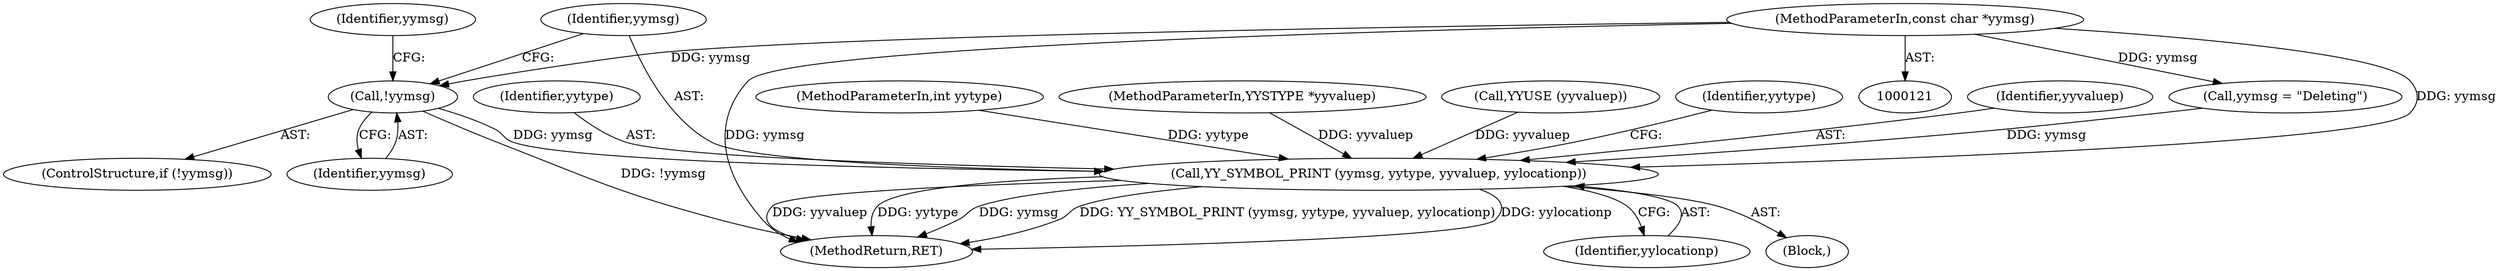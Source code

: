 digraph "0_yara_10e8bd3071677dd1fa76beeef4bc2fc427cea5e7@pointer" {
"1000135" [label="(Call,!yymsg)"];
"1000122" [label="(MethodParameterIn,const char *yymsg)"];
"1000140" [label="(Call,YY_SYMBOL_PRINT (yymsg, yytype, yyvaluep, yylocationp))"];
"1000122" [label="(MethodParameterIn,const char *yymsg)"];
"1000134" [label="(ControlStructure,if (!yymsg))"];
"1000135" [label="(Call,!yymsg)"];
"1000206" [label="(MethodReturn,RET)"];
"1000138" [label="(Identifier,yymsg)"];
"1000123" [label="(MethodParameterIn,int yytype)"];
"1000124" [label="(MethodParameterIn,YYSTYPE *yyvaluep)"];
"1000136" [label="(Identifier,yymsg)"];
"1000128" [label="(Call,YYUSE (yyvaluep))"];
"1000146" [label="(Identifier,yytype)"];
"1000140" [label="(Call,YY_SYMBOL_PRINT (yymsg, yytype, yyvaluep, yylocationp))"];
"1000137" [label="(Call,yymsg = \"Deleting\")"];
"1000141" [label="(Identifier,yymsg)"];
"1000144" [label="(Identifier,yylocationp)"];
"1000143" [label="(Identifier,yyvaluep)"];
"1000142" [label="(Identifier,yytype)"];
"1000127" [label="(Block,)"];
"1000135" -> "1000134"  [label="AST: "];
"1000135" -> "1000136"  [label="CFG: "];
"1000136" -> "1000135"  [label="AST: "];
"1000138" -> "1000135"  [label="CFG: "];
"1000141" -> "1000135"  [label="CFG: "];
"1000135" -> "1000206"  [label="DDG: !yymsg"];
"1000122" -> "1000135"  [label="DDG: yymsg"];
"1000135" -> "1000140"  [label="DDG: yymsg"];
"1000122" -> "1000121"  [label="AST: "];
"1000122" -> "1000206"  [label="DDG: yymsg"];
"1000122" -> "1000137"  [label="DDG: yymsg"];
"1000122" -> "1000140"  [label="DDG: yymsg"];
"1000140" -> "1000127"  [label="AST: "];
"1000140" -> "1000144"  [label="CFG: "];
"1000141" -> "1000140"  [label="AST: "];
"1000142" -> "1000140"  [label="AST: "];
"1000143" -> "1000140"  [label="AST: "];
"1000144" -> "1000140"  [label="AST: "];
"1000146" -> "1000140"  [label="CFG: "];
"1000140" -> "1000206"  [label="DDG: yytype"];
"1000140" -> "1000206"  [label="DDG: yymsg"];
"1000140" -> "1000206"  [label="DDG: YY_SYMBOL_PRINT (yymsg, yytype, yyvaluep, yylocationp)"];
"1000140" -> "1000206"  [label="DDG: yylocationp"];
"1000140" -> "1000206"  [label="DDG: yyvaluep"];
"1000137" -> "1000140"  [label="DDG: yymsg"];
"1000123" -> "1000140"  [label="DDG: yytype"];
"1000128" -> "1000140"  [label="DDG: yyvaluep"];
"1000124" -> "1000140"  [label="DDG: yyvaluep"];
}
